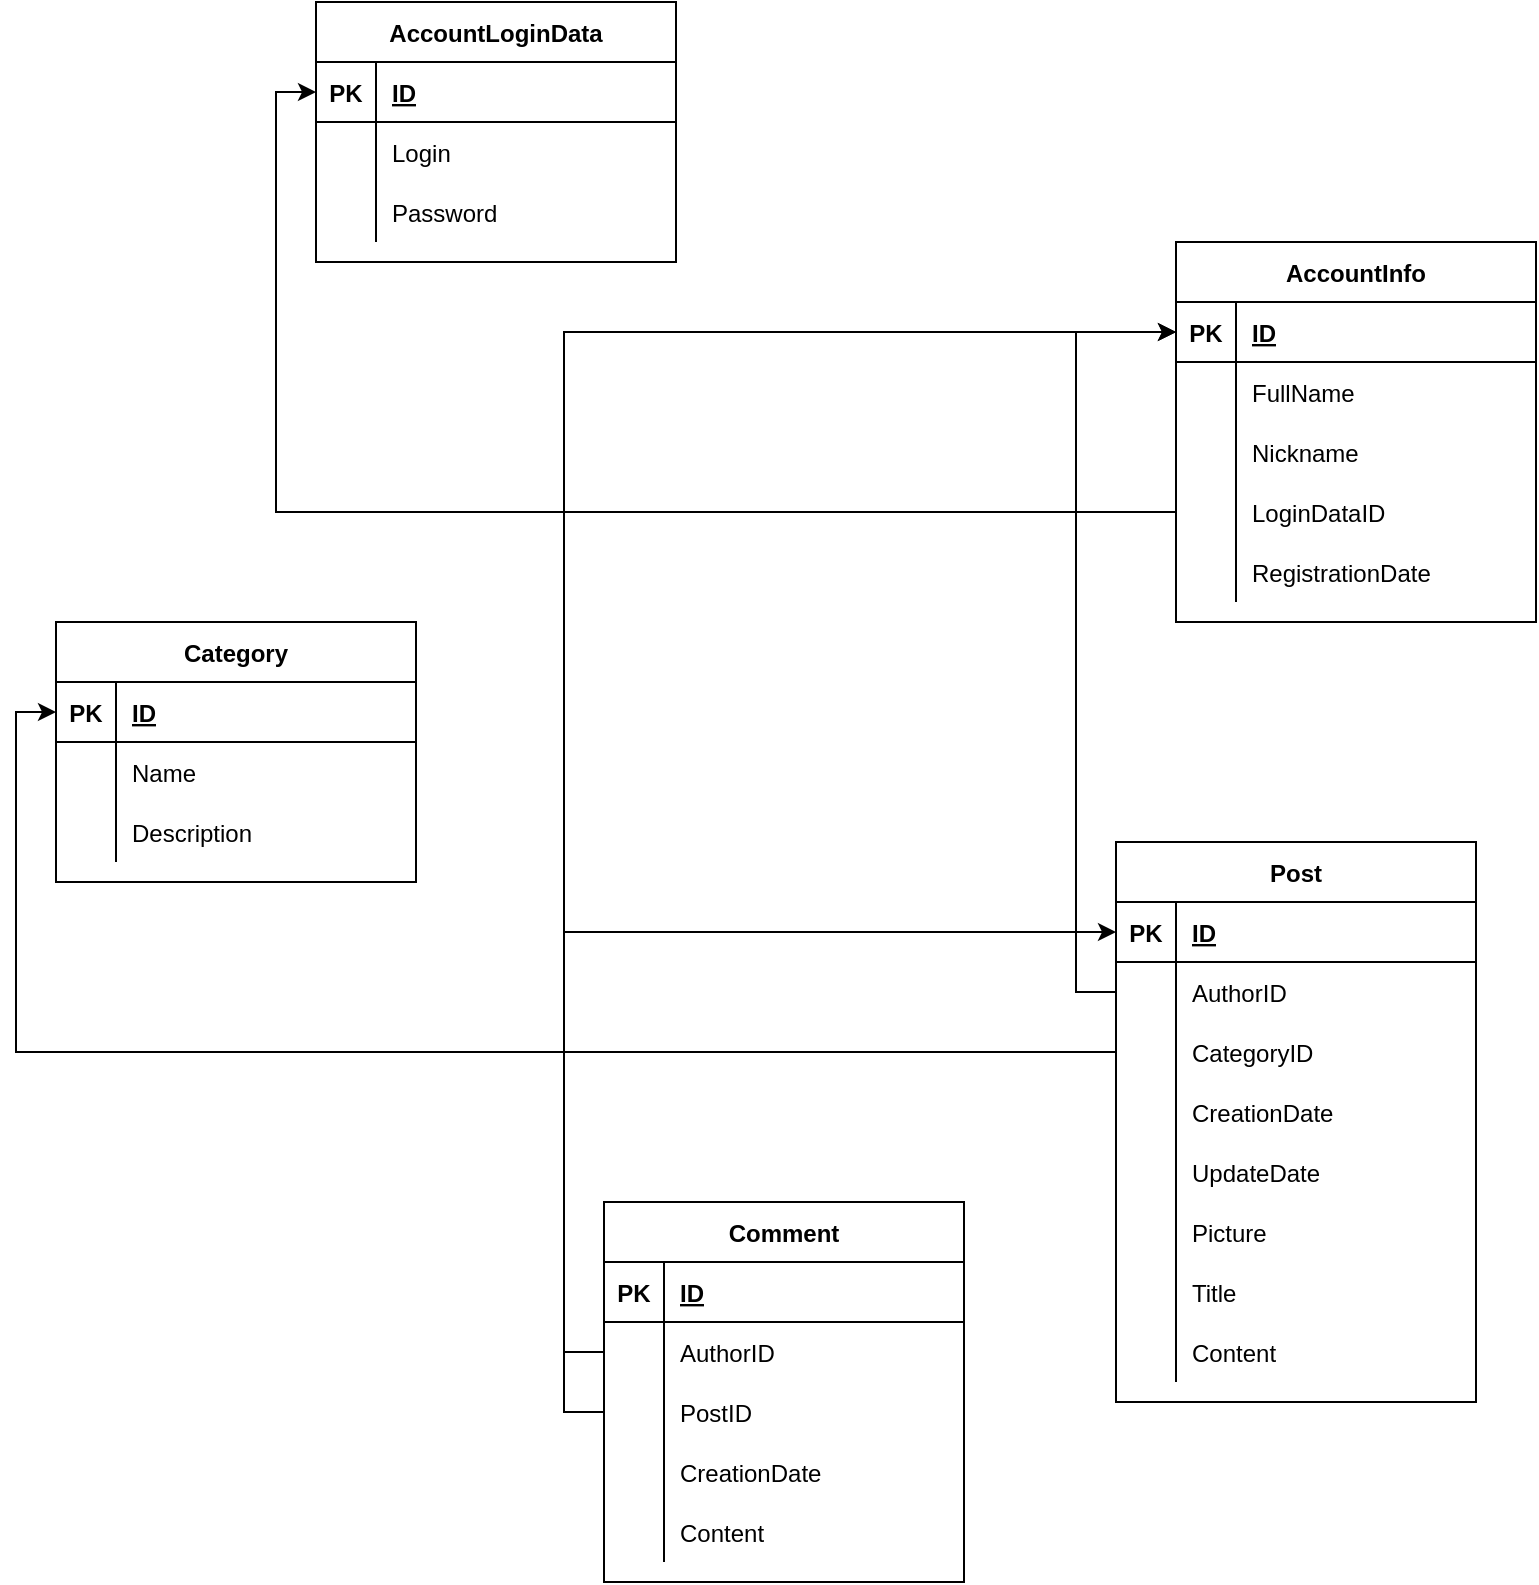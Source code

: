 <mxfile version="13.10.1"><diagram id="nwTg3AZ82GXCNUbQhwOn" name="Page-1"><mxGraphModel dx="2208" dy="833" grid="1" gridSize="10" guides="1" tooltips="1" connect="1" arrows="1" fold="1" page="1" pageScale="1" pageWidth="827" pageHeight="1169" math="0" shadow="0"><root><mxCell id="0"/><mxCell id="1" parent="0"/><mxCell id="S2M8OvFs_qTNZHtYQ_YQ-1" value="AccountLoginData" style="shape=table;startSize=30;container=1;collapsible=1;childLayout=tableLayout;fixedRows=1;rowLines=0;fontStyle=1;align=center;resizeLast=1;" parent="1" vertex="1"><mxGeometry x="90" y="40" width="180" height="130" as="geometry"/></mxCell><mxCell id="S2M8OvFs_qTNZHtYQ_YQ-2" value="" style="shape=partialRectangle;collapsible=0;dropTarget=0;pointerEvents=0;fillColor=none;top=0;left=0;bottom=1;right=0;points=[[0,0.5],[1,0.5]];portConstraint=eastwest;" parent="S2M8OvFs_qTNZHtYQ_YQ-1" vertex="1"><mxGeometry y="30" width="180" height="30" as="geometry"/></mxCell><mxCell id="S2M8OvFs_qTNZHtYQ_YQ-3" value="PK" style="shape=partialRectangle;connectable=0;fillColor=none;top=0;left=0;bottom=0;right=0;fontStyle=1;overflow=hidden;" parent="S2M8OvFs_qTNZHtYQ_YQ-2" vertex="1"><mxGeometry width="30" height="30" as="geometry"/></mxCell><mxCell id="S2M8OvFs_qTNZHtYQ_YQ-4" value="ID" style="shape=partialRectangle;connectable=0;fillColor=none;top=0;left=0;bottom=0;right=0;align=left;spacingLeft=6;fontStyle=5;overflow=hidden;" parent="S2M8OvFs_qTNZHtYQ_YQ-2" vertex="1"><mxGeometry x="30" width="150" height="30" as="geometry"/></mxCell><mxCell id="S2M8OvFs_qTNZHtYQ_YQ-5" value="" style="shape=partialRectangle;collapsible=0;dropTarget=0;pointerEvents=0;fillColor=none;top=0;left=0;bottom=0;right=0;points=[[0,0.5],[1,0.5]];portConstraint=eastwest;" parent="S2M8OvFs_qTNZHtYQ_YQ-1" vertex="1"><mxGeometry y="60" width="180" height="30" as="geometry"/></mxCell><mxCell id="S2M8OvFs_qTNZHtYQ_YQ-6" value="" style="shape=partialRectangle;connectable=0;fillColor=none;top=0;left=0;bottom=0;right=0;editable=1;overflow=hidden;" parent="S2M8OvFs_qTNZHtYQ_YQ-5" vertex="1"><mxGeometry width="30" height="30" as="geometry"/></mxCell><mxCell id="S2M8OvFs_qTNZHtYQ_YQ-7" value="Login" style="shape=partialRectangle;connectable=0;fillColor=none;top=0;left=0;bottom=0;right=0;align=left;spacingLeft=6;overflow=hidden;" parent="S2M8OvFs_qTNZHtYQ_YQ-5" vertex="1"><mxGeometry x="30" width="150" height="30" as="geometry"/></mxCell><mxCell id="S2M8OvFs_qTNZHtYQ_YQ-123" value="" style="shape=partialRectangle;collapsible=0;dropTarget=0;pointerEvents=0;fillColor=none;top=0;left=0;bottom=0;right=0;points=[[0,0.5],[1,0.5]];portConstraint=eastwest;" parent="S2M8OvFs_qTNZHtYQ_YQ-1" vertex="1"><mxGeometry y="90" width="180" height="30" as="geometry"/></mxCell><mxCell id="S2M8OvFs_qTNZHtYQ_YQ-124" value="" style="shape=partialRectangle;connectable=0;fillColor=none;top=0;left=0;bottom=0;right=0;editable=1;overflow=hidden;" parent="S2M8OvFs_qTNZHtYQ_YQ-123" vertex="1"><mxGeometry width="30" height="30" as="geometry"/></mxCell><mxCell id="S2M8OvFs_qTNZHtYQ_YQ-125" value="Password" style="shape=partialRectangle;connectable=0;fillColor=none;top=0;left=0;bottom=0;right=0;align=left;spacingLeft=6;overflow=hidden;" parent="S2M8OvFs_qTNZHtYQ_YQ-123" vertex="1"><mxGeometry x="30" width="150" height="30" as="geometry"/></mxCell><mxCell id="S2M8OvFs_qTNZHtYQ_YQ-14" value="AccountInfo" style="shape=table;startSize=30;container=1;collapsible=1;childLayout=tableLayout;fixedRows=1;rowLines=0;fontStyle=1;align=center;resizeLast=1;" parent="1" vertex="1"><mxGeometry x="520" y="160" width="180" height="190" as="geometry"/></mxCell><mxCell id="S2M8OvFs_qTNZHtYQ_YQ-15" value="" style="shape=partialRectangle;collapsible=0;dropTarget=0;pointerEvents=0;fillColor=none;top=0;left=0;bottom=1;right=0;points=[[0,0.5],[1,0.5]];portConstraint=eastwest;" parent="S2M8OvFs_qTNZHtYQ_YQ-14" vertex="1"><mxGeometry y="30" width="180" height="30" as="geometry"/></mxCell><mxCell id="S2M8OvFs_qTNZHtYQ_YQ-16" value="PK" style="shape=partialRectangle;connectable=0;fillColor=none;top=0;left=0;bottom=0;right=0;fontStyle=1;overflow=hidden;" parent="S2M8OvFs_qTNZHtYQ_YQ-15" vertex="1"><mxGeometry width="30" height="30" as="geometry"/></mxCell><mxCell id="S2M8OvFs_qTNZHtYQ_YQ-17" value="ID" style="shape=partialRectangle;connectable=0;fillColor=none;top=0;left=0;bottom=0;right=0;align=left;spacingLeft=6;fontStyle=5;overflow=hidden;" parent="S2M8OvFs_qTNZHtYQ_YQ-15" vertex="1"><mxGeometry x="30" width="150" height="30" as="geometry"/></mxCell><mxCell id="S2M8OvFs_qTNZHtYQ_YQ-18" value="" style="shape=partialRectangle;collapsible=0;dropTarget=0;pointerEvents=0;fillColor=none;top=0;left=0;bottom=0;right=0;points=[[0,0.5],[1,0.5]];portConstraint=eastwest;" parent="S2M8OvFs_qTNZHtYQ_YQ-14" vertex="1"><mxGeometry y="60" width="180" height="30" as="geometry"/></mxCell><mxCell id="S2M8OvFs_qTNZHtYQ_YQ-19" value="" style="shape=partialRectangle;connectable=0;fillColor=none;top=0;left=0;bottom=0;right=0;editable=1;overflow=hidden;" parent="S2M8OvFs_qTNZHtYQ_YQ-18" vertex="1"><mxGeometry width="30" height="30" as="geometry"/></mxCell><mxCell id="S2M8OvFs_qTNZHtYQ_YQ-20" value="FullName" style="shape=partialRectangle;connectable=0;fillColor=none;top=0;left=0;bottom=0;right=0;align=left;spacingLeft=6;overflow=hidden;" parent="S2M8OvFs_qTNZHtYQ_YQ-18" vertex="1"><mxGeometry x="30" width="150" height="30" as="geometry"/></mxCell><mxCell id="S2M8OvFs_qTNZHtYQ_YQ-21" value="" style="shape=partialRectangle;collapsible=0;dropTarget=0;pointerEvents=0;fillColor=none;top=0;left=0;bottom=0;right=0;points=[[0,0.5],[1,0.5]];portConstraint=eastwest;" parent="S2M8OvFs_qTNZHtYQ_YQ-14" vertex="1"><mxGeometry y="90" width="180" height="30" as="geometry"/></mxCell><mxCell id="S2M8OvFs_qTNZHtYQ_YQ-22" value="" style="shape=partialRectangle;connectable=0;fillColor=none;top=0;left=0;bottom=0;right=0;editable=1;overflow=hidden;" parent="S2M8OvFs_qTNZHtYQ_YQ-21" vertex="1"><mxGeometry width="30" height="30" as="geometry"/></mxCell><mxCell id="S2M8OvFs_qTNZHtYQ_YQ-23" value="Nickname" style="shape=partialRectangle;connectable=0;fillColor=none;top=0;left=0;bottom=0;right=0;align=left;spacingLeft=6;overflow=hidden;" parent="S2M8OvFs_qTNZHtYQ_YQ-21" vertex="1"><mxGeometry x="30" width="150" height="30" as="geometry"/></mxCell><mxCell id="S2M8OvFs_qTNZHtYQ_YQ-24" value="" style="shape=partialRectangle;collapsible=0;dropTarget=0;pointerEvents=0;fillColor=none;top=0;left=0;bottom=0;right=0;points=[[0,0.5],[1,0.5]];portConstraint=eastwest;" parent="S2M8OvFs_qTNZHtYQ_YQ-14" vertex="1"><mxGeometry y="120" width="180" height="30" as="geometry"/></mxCell><mxCell id="S2M8OvFs_qTNZHtYQ_YQ-25" value="" style="shape=partialRectangle;connectable=0;fillColor=none;top=0;left=0;bottom=0;right=0;editable=1;overflow=hidden;" parent="S2M8OvFs_qTNZHtYQ_YQ-24" vertex="1"><mxGeometry width="30" height="30" as="geometry"/></mxCell><mxCell id="S2M8OvFs_qTNZHtYQ_YQ-26" value="LoginDataID" style="shape=partialRectangle;connectable=0;fillColor=none;top=0;left=0;bottom=0;right=0;align=left;spacingLeft=6;overflow=hidden;" parent="S2M8OvFs_qTNZHtYQ_YQ-24" vertex="1"><mxGeometry x="30" width="150" height="30" as="geometry"/></mxCell><mxCell id="S2M8OvFs_qTNZHtYQ_YQ-41" value="" style="shape=partialRectangle;collapsible=0;dropTarget=0;pointerEvents=0;fillColor=none;top=0;left=0;bottom=0;right=0;points=[[0,0.5],[1,0.5]];portConstraint=eastwest;" parent="S2M8OvFs_qTNZHtYQ_YQ-14" vertex="1"><mxGeometry y="150" width="180" height="30" as="geometry"/></mxCell><mxCell id="S2M8OvFs_qTNZHtYQ_YQ-42" value="" style="shape=partialRectangle;connectable=0;fillColor=none;top=0;left=0;bottom=0;right=0;editable=1;overflow=hidden;" parent="S2M8OvFs_qTNZHtYQ_YQ-41" vertex="1"><mxGeometry width="30" height="30" as="geometry"/></mxCell><mxCell id="S2M8OvFs_qTNZHtYQ_YQ-43" value="RegistrationDate" style="shape=partialRectangle;connectable=0;fillColor=none;top=0;left=0;bottom=0;right=0;align=left;spacingLeft=6;overflow=hidden;" parent="S2M8OvFs_qTNZHtYQ_YQ-41" vertex="1"><mxGeometry x="30" width="150" height="30" as="geometry"/></mxCell><mxCell id="S2M8OvFs_qTNZHtYQ_YQ-47" style="edgeStyle=orthogonalEdgeStyle;rounded=0;orthogonalLoop=1;jettySize=auto;html=1;exitX=0;exitY=0.5;exitDx=0;exitDy=0;entryX=0;entryY=0.5;entryDx=0;entryDy=0;" parent="1" source="S2M8OvFs_qTNZHtYQ_YQ-24" target="S2M8OvFs_qTNZHtYQ_YQ-2" edge="1"><mxGeometry relative="1" as="geometry"/></mxCell><mxCell id="S2M8OvFs_qTNZHtYQ_YQ-48" value="Post" style="shape=table;startSize=30;container=1;collapsible=1;childLayout=tableLayout;fixedRows=1;rowLines=0;fontStyle=1;align=center;resizeLast=1;" parent="1" vertex="1"><mxGeometry x="490" y="460" width="180" height="280" as="geometry"/></mxCell><mxCell id="S2M8OvFs_qTNZHtYQ_YQ-49" value="" style="shape=partialRectangle;collapsible=0;dropTarget=0;pointerEvents=0;fillColor=none;top=0;left=0;bottom=1;right=0;points=[[0,0.5],[1,0.5]];portConstraint=eastwest;" parent="S2M8OvFs_qTNZHtYQ_YQ-48" vertex="1"><mxGeometry y="30" width="180" height="30" as="geometry"/></mxCell><mxCell id="S2M8OvFs_qTNZHtYQ_YQ-50" value="PK" style="shape=partialRectangle;connectable=0;fillColor=none;top=0;left=0;bottom=0;right=0;fontStyle=1;overflow=hidden;" parent="S2M8OvFs_qTNZHtYQ_YQ-49" vertex="1"><mxGeometry width="30" height="30" as="geometry"/></mxCell><mxCell id="S2M8OvFs_qTNZHtYQ_YQ-51" value="ID" style="shape=partialRectangle;connectable=0;fillColor=none;top=0;left=0;bottom=0;right=0;align=left;spacingLeft=6;fontStyle=5;overflow=hidden;" parent="S2M8OvFs_qTNZHtYQ_YQ-49" vertex="1"><mxGeometry x="30" width="150" height="30" as="geometry"/></mxCell><mxCell id="S2M8OvFs_qTNZHtYQ_YQ-52" value="" style="shape=partialRectangle;collapsible=0;dropTarget=0;pointerEvents=0;fillColor=none;top=0;left=0;bottom=0;right=0;points=[[0,0.5],[1,0.5]];portConstraint=eastwest;" parent="S2M8OvFs_qTNZHtYQ_YQ-48" vertex="1"><mxGeometry y="60" width="180" height="30" as="geometry"/></mxCell><mxCell id="S2M8OvFs_qTNZHtYQ_YQ-53" value="" style="shape=partialRectangle;connectable=0;fillColor=none;top=0;left=0;bottom=0;right=0;editable=1;overflow=hidden;" parent="S2M8OvFs_qTNZHtYQ_YQ-52" vertex="1"><mxGeometry width="30" height="30" as="geometry"/></mxCell><mxCell id="S2M8OvFs_qTNZHtYQ_YQ-54" value="AuthorID" style="shape=partialRectangle;connectable=0;fillColor=none;top=0;left=0;bottom=0;right=0;align=left;spacingLeft=6;overflow=hidden;" parent="S2M8OvFs_qTNZHtYQ_YQ-52" vertex="1"><mxGeometry x="30" width="150" height="30" as="geometry"/></mxCell><mxCell id="S2M8OvFs_qTNZHtYQ_YQ-55" value="" style="shape=partialRectangle;collapsible=0;dropTarget=0;pointerEvents=0;fillColor=none;top=0;left=0;bottom=0;right=0;points=[[0,0.5],[1,0.5]];portConstraint=eastwest;" parent="S2M8OvFs_qTNZHtYQ_YQ-48" vertex="1"><mxGeometry y="90" width="180" height="30" as="geometry"/></mxCell><mxCell id="S2M8OvFs_qTNZHtYQ_YQ-56" value="" style="shape=partialRectangle;connectable=0;fillColor=none;top=0;left=0;bottom=0;right=0;editable=1;overflow=hidden;" parent="S2M8OvFs_qTNZHtYQ_YQ-55" vertex="1"><mxGeometry width="30" height="30" as="geometry"/></mxCell><mxCell id="S2M8OvFs_qTNZHtYQ_YQ-57" value="CategoryID" style="shape=partialRectangle;connectable=0;fillColor=none;top=0;left=0;bottom=0;right=0;align=left;spacingLeft=6;overflow=hidden;" parent="S2M8OvFs_qTNZHtYQ_YQ-55" vertex="1"><mxGeometry x="30" width="150" height="30" as="geometry"/></mxCell><mxCell id="S2M8OvFs_qTNZHtYQ_YQ-58" value="" style="shape=partialRectangle;collapsible=0;dropTarget=0;pointerEvents=0;fillColor=none;top=0;left=0;bottom=0;right=0;points=[[0,0.5],[1,0.5]];portConstraint=eastwest;" parent="S2M8OvFs_qTNZHtYQ_YQ-48" vertex="1"><mxGeometry y="120" width="180" height="30" as="geometry"/></mxCell><mxCell id="S2M8OvFs_qTNZHtYQ_YQ-59" value="" style="shape=partialRectangle;connectable=0;fillColor=none;top=0;left=0;bottom=0;right=0;editable=1;overflow=hidden;" parent="S2M8OvFs_qTNZHtYQ_YQ-58" vertex="1"><mxGeometry width="30" height="30" as="geometry"/></mxCell><mxCell id="S2M8OvFs_qTNZHtYQ_YQ-60" value="CreationDate" style="shape=partialRectangle;connectable=0;fillColor=none;top=0;left=0;bottom=0;right=0;align=left;spacingLeft=6;overflow=hidden;" parent="S2M8OvFs_qTNZHtYQ_YQ-58" vertex="1"><mxGeometry x="30" width="150" height="30" as="geometry"/></mxCell><mxCell id="S2M8OvFs_qTNZHtYQ_YQ-74" value="" style="shape=partialRectangle;collapsible=0;dropTarget=0;pointerEvents=0;fillColor=none;top=0;left=0;bottom=0;right=0;points=[[0,0.5],[1,0.5]];portConstraint=eastwest;" parent="S2M8OvFs_qTNZHtYQ_YQ-48" vertex="1"><mxGeometry y="150" width="180" height="30" as="geometry"/></mxCell><mxCell id="S2M8OvFs_qTNZHtYQ_YQ-75" value="" style="shape=partialRectangle;connectable=0;fillColor=none;top=0;left=0;bottom=0;right=0;editable=1;overflow=hidden;" parent="S2M8OvFs_qTNZHtYQ_YQ-74" vertex="1"><mxGeometry width="30" height="30" as="geometry"/></mxCell><mxCell id="S2M8OvFs_qTNZHtYQ_YQ-76" value="UpdateDate" style="shape=partialRectangle;connectable=0;fillColor=none;top=0;left=0;bottom=0;right=0;align=left;spacingLeft=6;overflow=hidden;" parent="S2M8OvFs_qTNZHtYQ_YQ-74" vertex="1"><mxGeometry x="30" width="150" height="30" as="geometry"/></mxCell><mxCell id="S2M8OvFs_qTNZHtYQ_YQ-94" value="" style="shape=partialRectangle;collapsible=0;dropTarget=0;pointerEvents=0;fillColor=none;top=0;left=0;bottom=0;right=0;points=[[0,0.5],[1,0.5]];portConstraint=eastwest;" parent="S2M8OvFs_qTNZHtYQ_YQ-48" vertex="1"><mxGeometry y="180" width="180" height="30" as="geometry"/></mxCell><mxCell id="S2M8OvFs_qTNZHtYQ_YQ-95" value="" style="shape=partialRectangle;connectable=0;fillColor=none;top=0;left=0;bottom=0;right=0;editable=1;overflow=hidden;" parent="S2M8OvFs_qTNZHtYQ_YQ-94" vertex="1"><mxGeometry width="30" height="30" as="geometry"/></mxCell><mxCell id="S2M8OvFs_qTNZHtYQ_YQ-96" value="Picture" style="shape=partialRectangle;connectable=0;fillColor=none;top=0;left=0;bottom=0;right=0;align=left;spacingLeft=6;overflow=hidden;" parent="S2M8OvFs_qTNZHtYQ_YQ-94" vertex="1"><mxGeometry x="30" width="150" height="30" as="geometry"/></mxCell><mxCell id="S2M8OvFs_qTNZHtYQ_YQ-97" value="" style="shape=partialRectangle;collapsible=0;dropTarget=0;pointerEvents=0;fillColor=none;top=0;left=0;bottom=0;right=0;points=[[0,0.5],[1,0.5]];portConstraint=eastwest;" parent="S2M8OvFs_qTNZHtYQ_YQ-48" vertex="1"><mxGeometry y="210" width="180" height="30" as="geometry"/></mxCell><mxCell id="S2M8OvFs_qTNZHtYQ_YQ-98" value="" style="shape=partialRectangle;connectable=0;fillColor=none;top=0;left=0;bottom=0;right=0;editable=1;overflow=hidden;" parent="S2M8OvFs_qTNZHtYQ_YQ-97" vertex="1"><mxGeometry width="30" height="30" as="geometry"/></mxCell><mxCell id="S2M8OvFs_qTNZHtYQ_YQ-99" value="Title" style="shape=partialRectangle;connectable=0;fillColor=none;top=0;left=0;bottom=0;right=0;align=left;spacingLeft=6;overflow=hidden;" parent="S2M8OvFs_qTNZHtYQ_YQ-97" vertex="1"><mxGeometry x="30" width="150" height="30" as="geometry"/></mxCell><mxCell id="Stlt7wncVoD0Xv7Evt9--1" value="" style="shape=partialRectangle;collapsible=0;dropTarget=0;pointerEvents=0;fillColor=none;top=0;left=0;bottom=0;right=0;points=[[0,0.5],[1,0.5]];portConstraint=eastwest;" vertex="1" parent="S2M8OvFs_qTNZHtYQ_YQ-48"><mxGeometry y="240" width="180" height="30" as="geometry"/></mxCell><mxCell id="Stlt7wncVoD0Xv7Evt9--2" value="" style="shape=partialRectangle;connectable=0;fillColor=none;top=0;left=0;bottom=0;right=0;editable=1;overflow=hidden;" vertex="1" parent="Stlt7wncVoD0Xv7Evt9--1"><mxGeometry width="30" height="30" as="geometry"/></mxCell><mxCell id="Stlt7wncVoD0Xv7Evt9--3" value="Content" style="shape=partialRectangle;connectable=0;fillColor=none;top=0;left=0;bottom=0;right=0;align=left;spacingLeft=6;overflow=hidden;" vertex="1" parent="Stlt7wncVoD0Xv7Evt9--1"><mxGeometry x="30" width="150" height="30" as="geometry"/></mxCell><mxCell id="S2M8OvFs_qTNZHtYQ_YQ-61" value="Category" style="shape=table;startSize=30;container=1;collapsible=1;childLayout=tableLayout;fixedRows=1;rowLines=0;fontStyle=1;align=center;resizeLast=1;" parent="1" vertex="1"><mxGeometry x="-40" y="350" width="180" height="130" as="geometry"/></mxCell><mxCell id="S2M8OvFs_qTNZHtYQ_YQ-62" value="" style="shape=partialRectangle;collapsible=0;dropTarget=0;pointerEvents=0;fillColor=none;top=0;left=0;bottom=1;right=0;points=[[0,0.5],[1,0.5]];portConstraint=eastwest;" parent="S2M8OvFs_qTNZHtYQ_YQ-61" vertex="1"><mxGeometry y="30" width="180" height="30" as="geometry"/></mxCell><mxCell id="S2M8OvFs_qTNZHtYQ_YQ-63" value="PK" style="shape=partialRectangle;connectable=0;fillColor=none;top=0;left=0;bottom=0;right=0;fontStyle=1;overflow=hidden;" parent="S2M8OvFs_qTNZHtYQ_YQ-62" vertex="1"><mxGeometry width="30" height="30" as="geometry"/></mxCell><mxCell id="S2M8OvFs_qTNZHtYQ_YQ-64" value="ID" style="shape=partialRectangle;connectable=0;fillColor=none;top=0;left=0;bottom=0;right=0;align=left;spacingLeft=6;fontStyle=5;overflow=hidden;" parent="S2M8OvFs_qTNZHtYQ_YQ-62" vertex="1"><mxGeometry x="30" width="150" height="30" as="geometry"/></mxCell><mxCell id="S2M8OvFs_qTNZHtYQ_YQ-65" value="" style="shape=partialRectangle;collapsible=0;dropTarget=0;pointerEvents=0;fillColor=none;top=0;left=0;bottom=0;right=0;points=[[0,0.5],[1,0.5]];portConstraint=eastwest;" parent="S2M8OvFs_qTNZHtYQ_YQ-61" vertex="1"><mxGeometry y="60" width="180" height="30" as="geometry"/></mxCell><mxCell id="S2M8OvFs_qTNZHtYQ_YQ-66" value="" style="shape=partialRectangle;connectable=0;fillColor=none;top=0;left=0;bottom=0;right=0;editable=1;overflow=hidden;" parent="S2M8OvFs_qTNZHtYQ_YQ-65" vertex="1"><mxGeometry width="30" height="30" as="geometry"/></mxCell><mxCell id="S2M8OvFs_qTNZHtYQ_YQ-67" value="Name" style="shape=partialRectangle;connectable=0;fillColor=none;top=0;left=0;bottom=0;right=0;align=left;spacingLeft=6;overflow=hidden;" parent="S2M8OvFs_qTNZHtYQ_YQ-65" vertex="1"><mxGeometry x="30" width="150" height="30" as="geometry"/></mxCell><mxCell id="S2M8OvFs_qTNZHtYQ_YQ-68" value="" style="shape=partialRectangle;collapsible=0;dropTarget=0;pointerEvents=0;fillColor=none;top=0;left=0;bottom=0;right=0;points=[[0,0.5],[1,0.5]];portConstraint=eastwest;" parent="S2M8OvFs_qTNZHtYQ_YQ-61" vertex="1"><mxGeometry y="90" width="180" height="30" as="geometry"/></mxCell><mxCell id="S2M8OvFs_qTNZHtYQ_YQ-69" value="" style="shape=partialRectangle;connectable=0;fillColor=none;top=0;left=0;bottom=0;right=0;editable=1;overflow=hidden;" parent="S2M8OvFs_qTNZHtYQ_YQ-68" vertex="1"><mxGeometry width="30" height="30" as="geometry"/></mxCell><mxCell id="S2M8OvFs_qTNZHtYQ_YQ-70" value="Description" style="shape=partialRectangle;connectable=0;fillColor=none;top=0;left=0;bottom=0;right=0;align=left;spacingLeft=6;overflow=hidden;" parent="S2M8OvFs_qTNZHtYQ_YQ-68" vertex="1"><mxGeometry x="30" width="150" height="30" as="geometry"/></mxCell><mxCell id="S2M8OvFs_qTNZHtYQ_YQ-77" value="Comment" style="shape=table;startSize=30;container=1;collapsible=1;childLayout=tableLayout;fixedRows=1;rowLines=0;fontStyle=1;align=center;resizeLast=1;" parent="1" vertex="1"><mxGeometry x="234" y="640" width="180" height="190" as="geometry"/></mxCell><mxCell id="S2M8OvFs_qTNZHtYQ_YQ-78" value="" style="shape=partialRectangle;collapsible=0;dropTarget=0;pointerEvents=0;fillColor=none;top=0;left=0;bottom=1;right=0;points=[[0,0.5],[1,0.5]];portConstraint=eastwest;" parent="S2M8OvFs_qTNZHtYQ_YQ-77" vertex="1"><mxGeometry y="30" width="180" height="30" as="geometry"/></mxCell><mxCell id="S2M8OvFs_qTNZHtYQ_YQ-79" value="PK" style="shape=partialRectangle;connectable=0;fillColor=none;top=0;left=0;bottom=0;right=0;fontStyle=1;overflow=hidden;" parent="S2M8OvFs_qTNZHtYQ_YQ-78" vertex="1"><mxGeometry width="30" height="30" as="geometry"/></mxCell><mxCell id="S2M8OvFs_qTNZHtYQ_YQ-80" value="ID" style="shape=partialRectangle;connectable=0;fillColor=none;top=0;left=0;bottom=0;right=0;align=left;spacingLeft=6;fontStyle=5;overflow=hidden;" parent="S2M8OvFs_qTNZHtYQ_YQ-78" vertex="1"><mxGeometry x="30" width="150" height="30" as="geometry"/></mxCell><mxCell id="S2M8OvFs_qTNZHtYQ_YQ-81" value="" style="shape=partialRectangle;collapsible=0;dropTarget=0;pointerEvents=0;fillColor=none;top=0;left=0;bottom=0;right=0;points=[[0,0.5],[1,0.5]];portConstraint=eastwest;" parent="S2M8OvFs_qTNZHtYQ_YQ-77" vertex="1"><mxGeometry y="60" width="180" height="30" as="geometry"/></mxCell><mxCell id="S2M8OvFs_qTNZHtYQ_YQ-82" value="" style="shape=partialRectangle;connectable=0;fillColor=none;top=0;left=0;bottom=0;right=0;editable=1;overflow=hidden;" parent="S2M8OvFs_qTNZHtYQ_YQ-81" vertex="1"><mxGeometry width="30" height="30" as="geometry"/></mxCell><mxCell id="S2M8OvFs_qTNZHtYQ_YQ-83" value="AuthorID" style="shape=partialRectangle;connectable=0;fillColor=none;top=0;left=0;bottom=0;right=0;align=left;spacingLeft=6;overflow=hidden;" parent="S2M8OvFs_qTNZHtYQ_YQ-81" vertex="1"><mxGeometry x="30" width="150" height="30" as="geometry"/></mxCell><mxCell id="S2M8OvFs_qTNZHtYQ_YQ-84" value="" style="shape=partialRectangle;collapsible=0;dropTarget=0;pointerEvents=0;fillColor=none;top=0;left=0;bottom=0;right=0;points=[[0,0.5],[1,0.5]];portConstraint=eastwest;" parent="S2M8OvFs_qTNZHtYQ_YQ-77" vertex="1"><mxGeometry y="90" width="180" height="30" as="geometry"/></mxCell><mxCell id="S2M8OvFs_qTNZHtYQ_YQ-85" value="" style="shape=partialRectangle;connectable=0;fillColor=none;top=0;left=0;bottom=0;right=0;editable=1;overflow=hidden;" parent="S2M8OvFs_qTNZHtYQ_YQ-84" vertex="1"><mxGeometry width="30" height="30" as="geometry"/></mxCell><mxCell id="S2M8OvFs_qTNZHtYQ_YQ-86" value="PostID" style="shape=partialRectangle;connectable=0;fillColor=none;top=0;left=0;bottom=0;right=0;align=left;spacingLeft=6;overflow=hidden;" parent="S2M8OvFs_qTNZHtYQ_YQ-84" vertex="1"><mxGeometry x="30" width="150" height="30" as="geometry"/></mxCell><mxCell id="S2M8OvFs_qTNZHtYQ_YQ-87" value="" style="shape=partialRectangle;collapsible=0;dropTarget=0;pointerEvents=0;fillColor=none;top=0;left=0;bottom=0;right=0;points=[[0,0.5],[1,0.5]];portConstraint=eastwest;" parent="S2M8OvFs_qTNZHtYQ_YQ-77" vertex="1"><mxGeometry y="120" width="180" height="30" as="geometry"/></mxCell><mxCell id="S2M8OvFs_qTNZHtYQ_YQ-88" value="" style="shape=partialRectangle;connectable=0;fillColor=none;top=0;left=0;bottom=0;right=0;editable=1;overflow=hidden;" parent="S2M8OvFs_qTNZHtYQ_YQ-87" vertex="1"><mxGeometry width="30" height="30" as="geometry"/></mxCell><mxCell id="S2M8OvFs_qTNZHtYQ_YQ-89" value="CreationDate" style="shape=partialRectangle;connectable=0;fillColor=none;top=0;left=0;bottom=0;right=0;align=left;spacingLeft=6;overflow=hidden;" parent="S2M8OvFs_qTNZHtYQ_YQ-87" vertex="1"><mxGeometry x="30" width="150" height="30" as="geometry"/></mxCell><mxCell id="S2M8OvFs_qTNZHtYQ_YQ-113" value="" style="shape=partialRectangle;collapsible=0;dropTarget=0;pointerEvents=0;fillColor=none;top=0;left=0;bottom=0;right=0;points=[[0,0.5],[1,0.5]];portConstraint=eastwest;" parent="S2M8OvFs_qTNZHtYQ_YQ-77" vertex="1"><mxGeometry y="150" width="180" height="30" as="geometry"/></mxCell><mxCell id="S2M8OvFs_qTNZHtYQ_YQ-114" value="" style="shape=partialRectangle;connectable=0;fillColor=none;top=0;left=0;bottom=0;right=0;editable=1;overflow=hidden;" parent="S2M8OvFs_qTNZHtYQ_YQ-113" vertex="1"><mxGeometry width="30" height="30" as="geometry"/></mxCell><mxCell id="S2M8OvFs_qTNZHtYQ_YQ-115" value="Content" style="shape=partialRectangle;connectable=0;fillColor=none;top=0;left=0;bottom=0;right=0;align=left;spacingLeft=6;overflow=hidden;" parent="S2M8OvFs_qTNZHtYQ_YQ-113" vertex="1"><mxGeometry x="30" width="150" height="30" as="geometry"/></mxCell><mxCell id="S2M8OvFs_qTNZHtYQ_YQ-90" style="edgeStyle=orthogonalEdgeStyle;rounded=0;orthogonalLoop=1;jettySize=auto;html=1;exitX=0;exitY=0.5;exitDx=0;exitDy=0;entryX=0;entryY=0.5;entryDx=0;entryDy=0;" parent="1" source="S2M8OvFs_qTNZHtYQ_YQ-52" target="S2M8OvFs_qTNZHtYQ_YQ-15" edge="1"><mxGeometry relative="1" as="geometry"/></mxCell><mxCell id="S2M8OvFs_qTNZHtYQ_YQ-91" style="edgeStyle=orthogonalEdgeStyle;rounded=0;orthogonalLoop=1;jettySize=auto;html=1;exitX=0;exitY=0.5;exitDx=0;exitDy=0;entryX=0;entryY=0.5;entryDx=0;entryDy=0;" parent="1" source="S2M8OvFs_qTNZHtYQ_YQ-55" target="S2M8OvFs_qTNZHtYQ_YQ-62" edge="1"><mxGeometry relative="1" as="geometry"/></mxCell><mxCell id="S2M8OvFs_qTNZHtYQ_YQ-92" style="edgeStyle=orthogonalEdgeStyle;rounded=0;orthogonalLoop=1;jettySize=auto;html=1;exitX=0;exitY=0.5;exitDx=0;exitDy=0;entryX=0;entryY=0.5;entryDx=0;entryDy=0;" parent="1" source="S2M8OvFs_qTNZHtYQ_YQ-81" target="S2M8OvFs_qTNZHtYQ_YQ-15" edge="1"><mxGeometry relative="1" as="geometry"/></mxCell><mxCell id="S2M8OvFs_qTNZHtYQ_YQ-93" style="edgeStyle=orthogonalEdgeStyle;rounded=0;orthogonalLoop=1;jettySize=auto;html=1;exitX=0;exitY=0.5;exitDx=0;exitDy=0;" parent="1" source="S2M8OvFs_qTNZHtYQ_YQ-84" target="S2M8OvFs_qTNZHtYQ_YQ-49" edge="1"><mxGeometry relative="1" as="geometry"/></mxCell></root></mxGraphModel></diagram></mxfile>